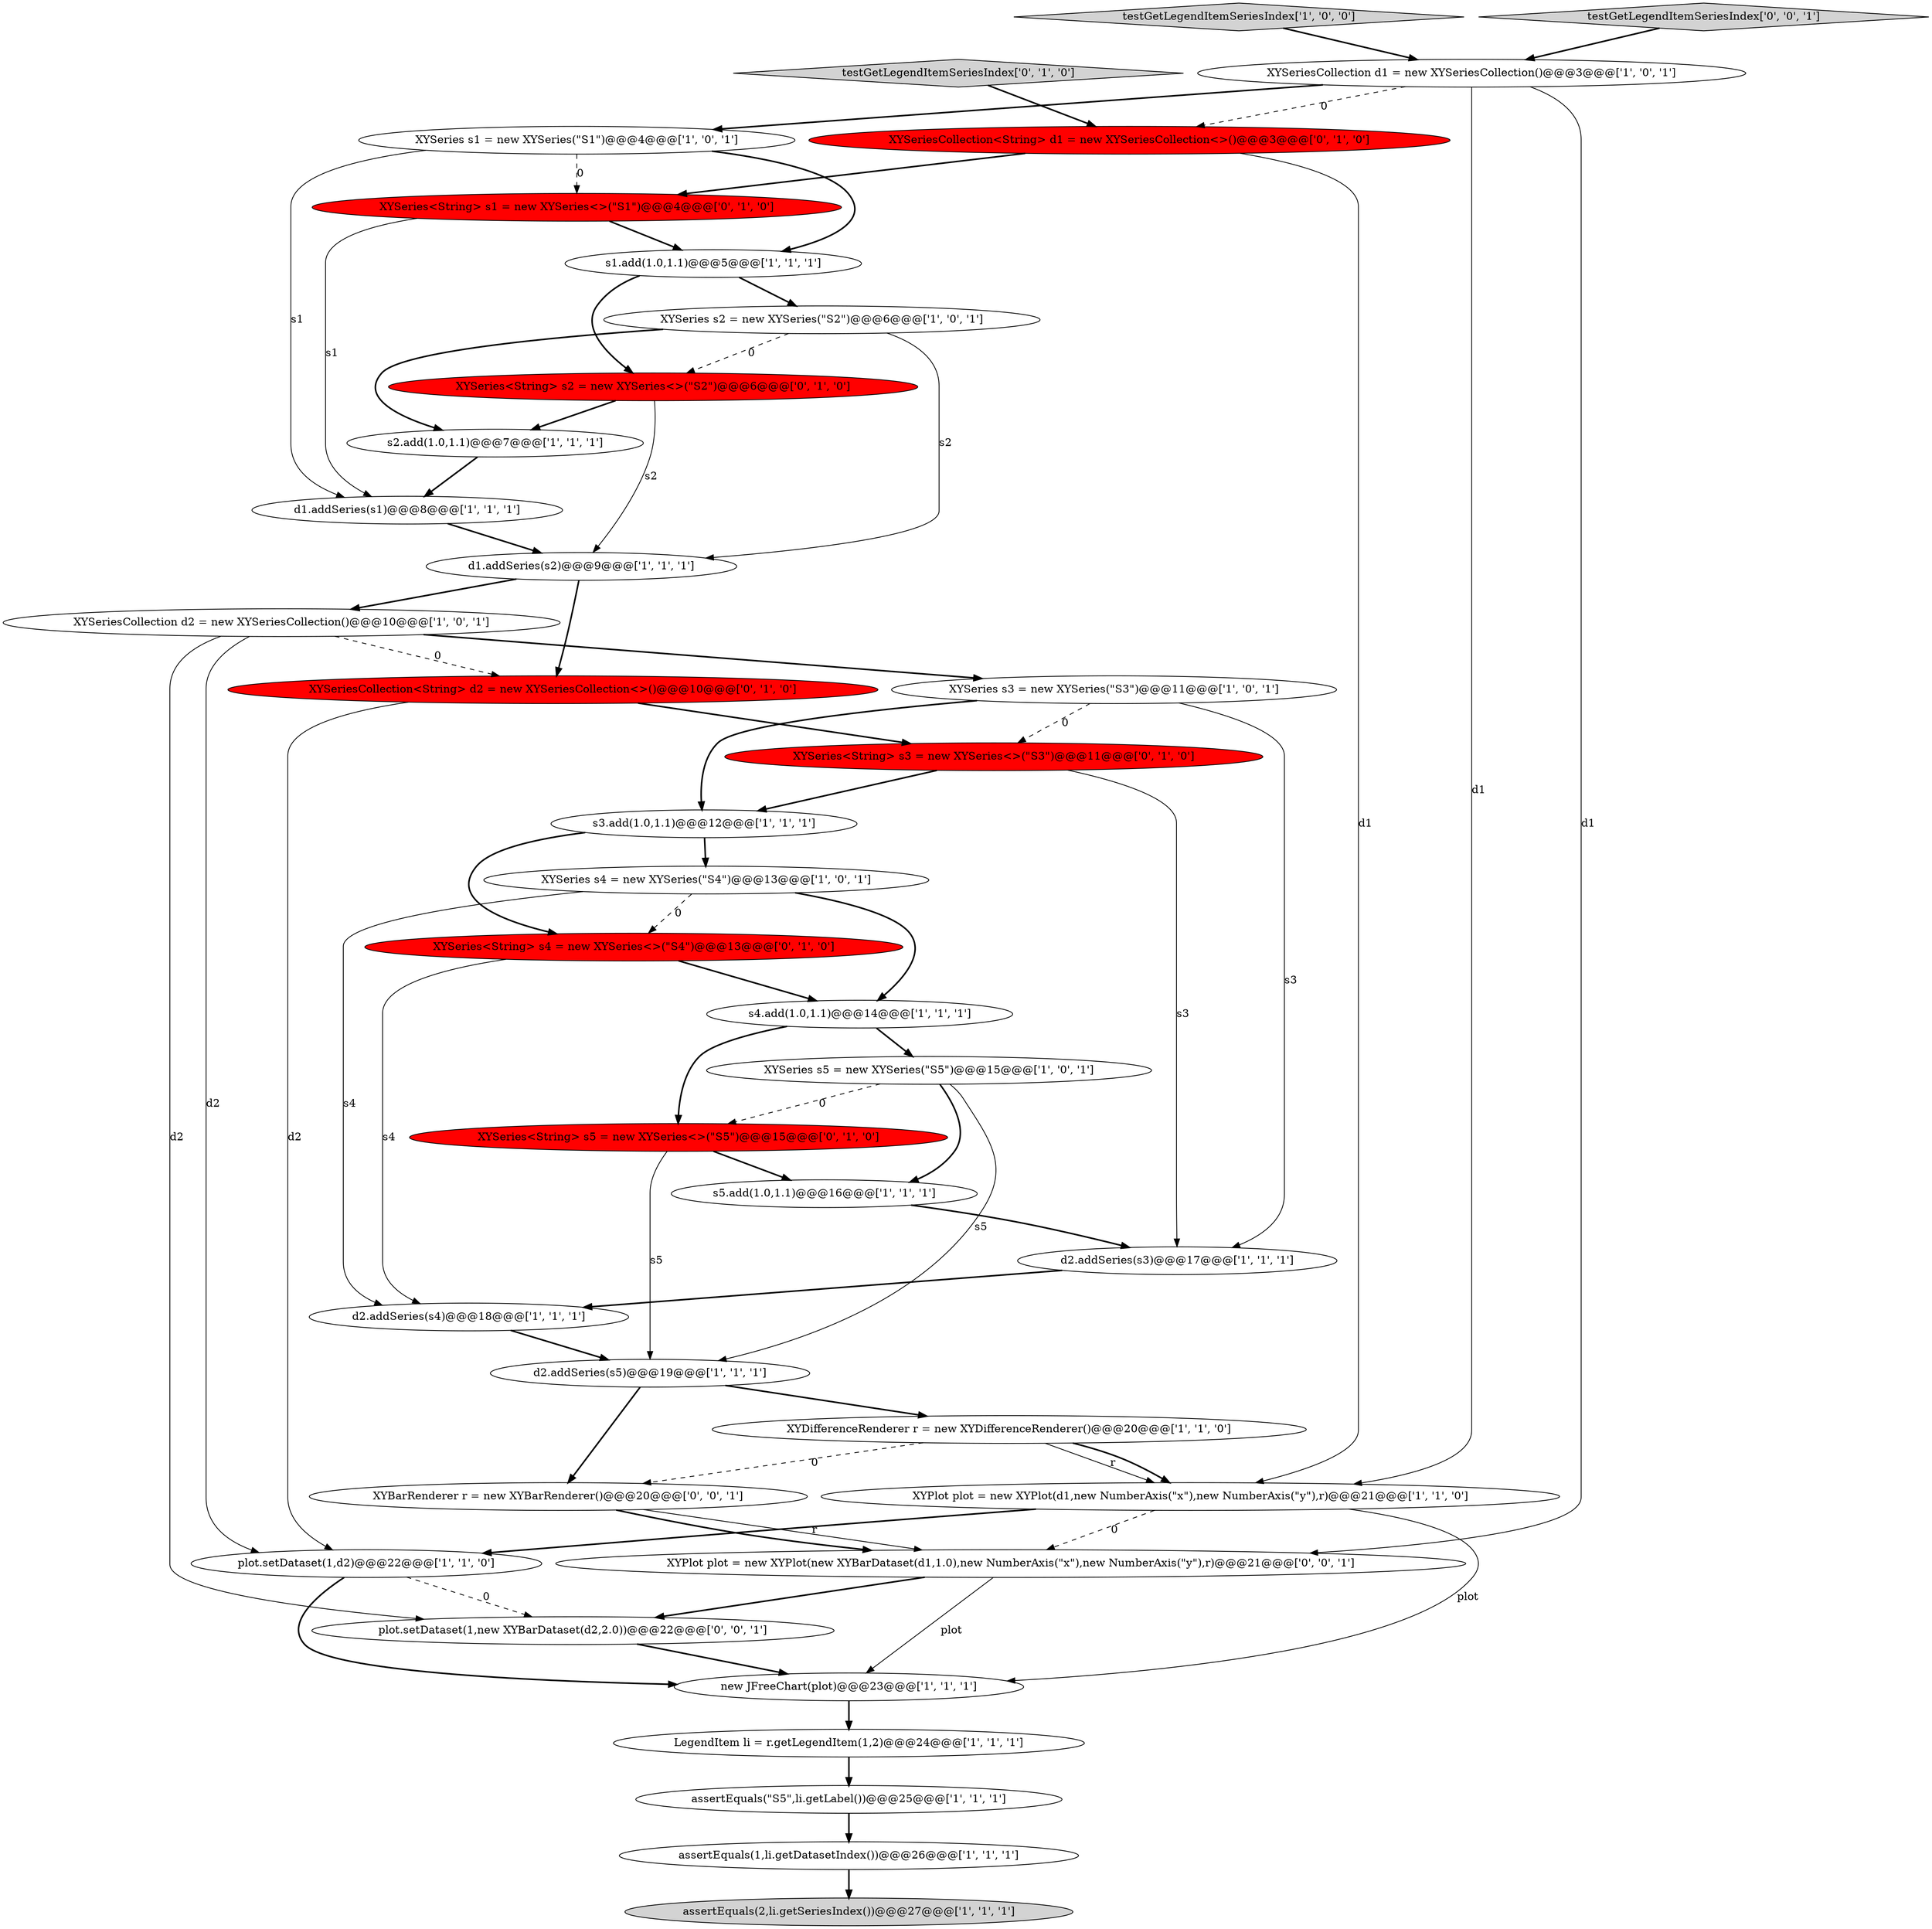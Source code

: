 digraph {
18 [style = filled, label = "s2.add(1.0,1.1)@@@7@@@['1', '1', '1']", fillcolor = white, shape = ellipse image = "AAA0AAABBB1BBB"];
33 [style = filled, label = "XYSeries<String> s2 = new XYSeries<>(\"S2\")@@@6@@@['0', '1', '0']", fillcolor = red, shape = ellipse image = "AAA1AAABBB2BBB"];
6 [style = filled, label = "new JFreeChart(plot)@@@23@@@['1', '1', '1']", fillcolor = white, shape = ellipse image = "AAA0AAABBB1BBB"];
10 [style = filled, label = "LegendItem li = r.getLegendItem(1,2)@@@24@@@['1', '1', '1']", fillcolor = white, shape = ellipse image = "AAA0AAABBB1BBB"];
2 [style = filled, label = "assertEquals(2,li.getSeriesIndex())@@@27@@@['1', '1', '1']", fillcolor = lightgray, shape = ellipse image = "AAA0AAABBB1BBB"];
30 [style = filled, label = "XYSeriesCollection<String> d1 = new XYSeriesCollection<>()@@@3@@@['0', '1', '0']", fillcolor = red, shape = ellipse image = "AAA1AAABBB2BBB"];
11 [style = filled, label = "d1.addSeries(s2)@@@9@@@['1', '1', '1']", fillcolor = white, shape = ellipse image = "AAA0AAABBB1BBB"];
0 [style = filled, label = "s3.add(1.0,1.1)@@@12@@@['1', '1', '1']", fillcolor = white, shape = ellipse image = "AAA0AAABBB1BBB"];
9 [style = filled, label = "s4.add(1.0,1.1)@@@14@@@['1', '1', '1']", fillcolor = white, shape = ellipse image = "AAA0AAABBB1BBB"];
27 [style = filled, label = "XYSeriesCollection<String> d2 = new XYSeriesCollection<>()@@@10@@@['0', '1', '0']", fillcolor = red, shape = ellipse image = "AAA1AAABBB2BBB"];
13 [style = filled, label = "assertEquals(1,li.getDatasetIndex())@@@26@@@['1', '1', '1']", fillcolor = white, shape = ellipse image = "AAA0AAABBB1BBB"];
26 [style = filled, label = "XYSeries<String> s1 = new XYSeries<>(\"S1\")@@@4@@@['0', '1', '0']", fillcolor = red, shape = ellipse image = "AAA1AAABBB2BBB"];
14 [style = filled, label = "d2.addSeries(s4)@@@18@@@['1', '1', '1']", fillcolor = white, shape = ellipse image = "AAA0AAABBB1BBB"];
12 [style = filled, label = "XYSeries s2 = new XYSeries(\"S2\")@@@6@@@['1', '0', '1']", fillcolor = white, shape = ellipse image = "AAA0AAABBB1BBB"];
1 [style = filled, label = "testGetLegendItemSeriesIndex['1', '0', '0']", fillcolor = lightgray, shape = diamond image = "AAA0AAABBB1BBB"];
31 [style = filled, label = "XYSeries<String> s4 = new XYSeries<>(\"S4\")@@@13@@@['0', '1', '0']", fillcolor = red, shape = ellipse image = "AAA1AAABBB2BBB"];
7 [style = filled, label = "s1.add(1.0,1.1)@@@5@@@['1', '1', '1']", fillcolor = white, shape = ellipse image = "AAA0AAABBB1BBB"];
34 [style = filled, label = "testGetLegendItemSeriesIndex['0', '0', '1']", fillcolor = lightgray, shape = diamond image = "AAA0AAABBB3BBB"];
24 [style = filled, label = "XYSeriesCollection d1 = new XYSeriesCollection()@@@3@@@['1', '0', '1']", fillcolor = white, shape = ellipse image = "AAA0AAABBB1BBB"];
5 [style = filled, label = "XYPlot plot = new XYPlot(d1,new NumberAxis(\"x\"),new NumberAxis(\"y\"),r)@@@21@@@['1', '1', '0']", fillcolor = white, shape = ellipse image = "AAA0AAABBB1BBB"];
17 [style = filled, label = "d2.addSeries(s3)@@@17@@@['1', '1', '1']", fillcolor = white, shape = ellipse image = "AAA0AAABBB1BBB"];
23 [style = filled, label = "d2.addSeries(s5)@@@19@@@['1', '1', '1']", fillcolor = white, shape = ellipse image = "AAA0AAABBB1BBB"];
22 [style = filled, label = "assertEquals(\"S5\",li.getLabel())@@@25@@@['1', '1', '1']", fillcolor = white, shape = ellipse image = "AAA0AAABBB1BBB"];
3 [style = filled, label = "XYSeries s5 = new XYSeries(\"S5\")@@@15@@@['1', '0', '1']", fillcolor = white, shape = ellipse image = "AAA0AAABBB1BBB"];
29 [style = filled, label = "XYSeries<String> s5 = new XYSeries<>(\"S5\")@@@15@@@['0', '1', '0']", fillcolor = red, shape = ellipse image = "AAA1AAABBB2BBB"];
32 [style = filled, label = "XYSeries<String> s3 = new XYSeries<>(\"S3\")@@@11@@@['0', '1', '0']", fillcolor = red, shape = ellipse image = "AAA1AAABBB2BBB"];
28 [style = filled, label = "testGetLegendItemSeriesIndex['0', '1', '0']", fillcolor = lightgray, shape = diamond image = "AAA0AAABBB2BBB"];
35 [style = filled, label = "XYPlot plot = new XYPlot(new XYBarDataset(d1,1.0),new NumberAxis(\"x\"),new NumberAxis(\"y\"),r)@@@21@@@['0', '0', '1']", fillcolor = white, shape = ellipse image = "AAA0AAABBB3BBB"];
21 [style = filled, label = "plot.setDataset(1,d2)@@@22@@@['1', '1', '0']", fillcolor = white, shape = ellipse image = "AAA0AAABBB1BBB"];
36 [style = filled, label = "plot.setDataset(1,new XYBarDataset(d2,2.0))@@@22@@@['0', '0', '1']", fillcolor = white, shape = ellipse image = "AAA0AAABBB3BBB"];
15 [style = filled, label = "XYSeriesCollection d2 = new XYSeriesCollection()@@@10@@@['1', '0', '1']", fillcolor = white, shape = ellipse image = "AAA0AAABBB1BBB"];
16 [style = filled, label = "XYDifferenceRenderer r = new XYDifferenceRenderer()@@@20@@@['1', '1', '0']", fillcolor = white, shape = ellipse image = "AAA0AAABBB1BBB"];
4 [style = filled, label = "s5.add(1.0,1.1)@@@16@@@['1', '1', '1']", fillcolor = white, shape = ellipse image = "AAA0AAABBB1BBB"];
25 [style = filled, label = "XYSeries s3 = new XYSeries(\"S3\")@@@11@@@['1', '0', '1']", fillcolor = white, shape = ellipse image = "AAA0AAABBB1BBB"];
37 [style = filled, label = "XYBarRenderer r = new XYBarRenderer()@@@20@@@['0', '0', '1']", fillcolor = white, shape = ellipse image = "AAA0AAABBB3BBB"];
8 [style = filled, label = "XYSeries s4 = new XYSeries(\"S4\")@@@13@@@['1', '0', '1']", fillcolor = white, shape = ellipse image = "AAA0AAABBB1BBB"];
20 [style = filled, label = "XYSeries s1 = new XYSeries(\"S1\")@@@4@@@['1', '0', '1']", fillcolor = white, shape = ellipse image = "AAA0AAABBB1BBB"];
19 [style = filled, label = "d1.addSeries(s1)@@@8@@@['1', '1', '1']", fillcolor = white, shape = ellipse image = "AAA0AAABBB1BBB"];
25->0 [style = bold, label=""];
10->22 [style = bold, label=""];
36->6 [style = bold, label=""];
30->5 [style = solid, label="d1"];
3->29 [style = dashed, label="0"];
23->16 [style = bold, label=""];
27->32 [style = bold, label=""];
29->4 [style = bold, label=""];
8->14 [style = solid, label="s4"];
12->33 [style = dashed, label="0"];
25->32 [style = dashed, label="0"];
4->17 [style = bold, label=""];
26->7 [style = bold, label=""];
25->17 [style = solid, label="s3"];
28->30 [style = bold, label=""];
21->6 [style = bold, label=""];
16->37 [style = dashed, label="0"];
7->12 [style = bold, label=""];
31->9 [style = bold, label=""];
15->25 [style = bold, label=""];
24->5 [style = solid, label="d1"];
32->0 [style = bold, label=""];
30->26 [style = bold, label=""];
18->19 [style = bold, label=""];
12->11 [style = solid, label="s2"];
32->17 [style = solid, label="s3"];
19->11 [style = bold, label=""];
33->11 [style = solid, label="s2"];
31->14 [style = solid, label="s4"];
24->30 [style = dashed, label="0"];
15->21 [style = solid, label="d2"];
16->5 [style = solid, label="r"];
3->4 [style = bold, label=""];
21->36 [style = dashed, label="0"];
3->23 [style = solid, label="s5"];
11->15 [style = bold, label=""];
15->36 [style = solid, label="d2"];
5->6 [style = solid, label="plot"];
24->20 [style = bold, label=""];
5->21 [style = bold, label=""];
7->33 [style = bold, label=""];
26->19 [style = solid, label="s1"];
23->37 [style = bold, label=""];
34->24 [style = bold, label=""];
5->35 [style = dashed, label="0"];
14->23 [style = bold, label=""];
33->18 [style = bold, label=""];
17->14 [style = bold, label=""];
1->24 [style = bold, label=""];
37->35 [style = solid, label="r"];
6->10 [style = bold, label=""];
20->19 [style = solid, label="s1"];
24->35 [style = solid, label="d1"];
0->8 [style = bold, label=""];
12->18 [style = bold, label=""];
8->9 [style = bold, label=""];
16->5 [style = bold, label=""];
11->27 [style = bold, label=""];
9->3 [style = bold, label=""];
27->21 [style = solid, label="d2"];
15->27 [style = dashed, label="0"];
37->35 [style = bold, label=""];
35->36 [style = bold, label=""];
20->7 [style = bold, label=""];
8->31 [style = dashed, label="0"];
9->29 [style = bold, label=""];
29->23 [style = solid, label="s5"];
20->26 [style = dashed, label="0"];
35->6 [style = solid, label="plot"];
22->13 [style = bold, label=""];
0->31 [style = bold, label=""];
13->2 [style = bold, label=""];
}
